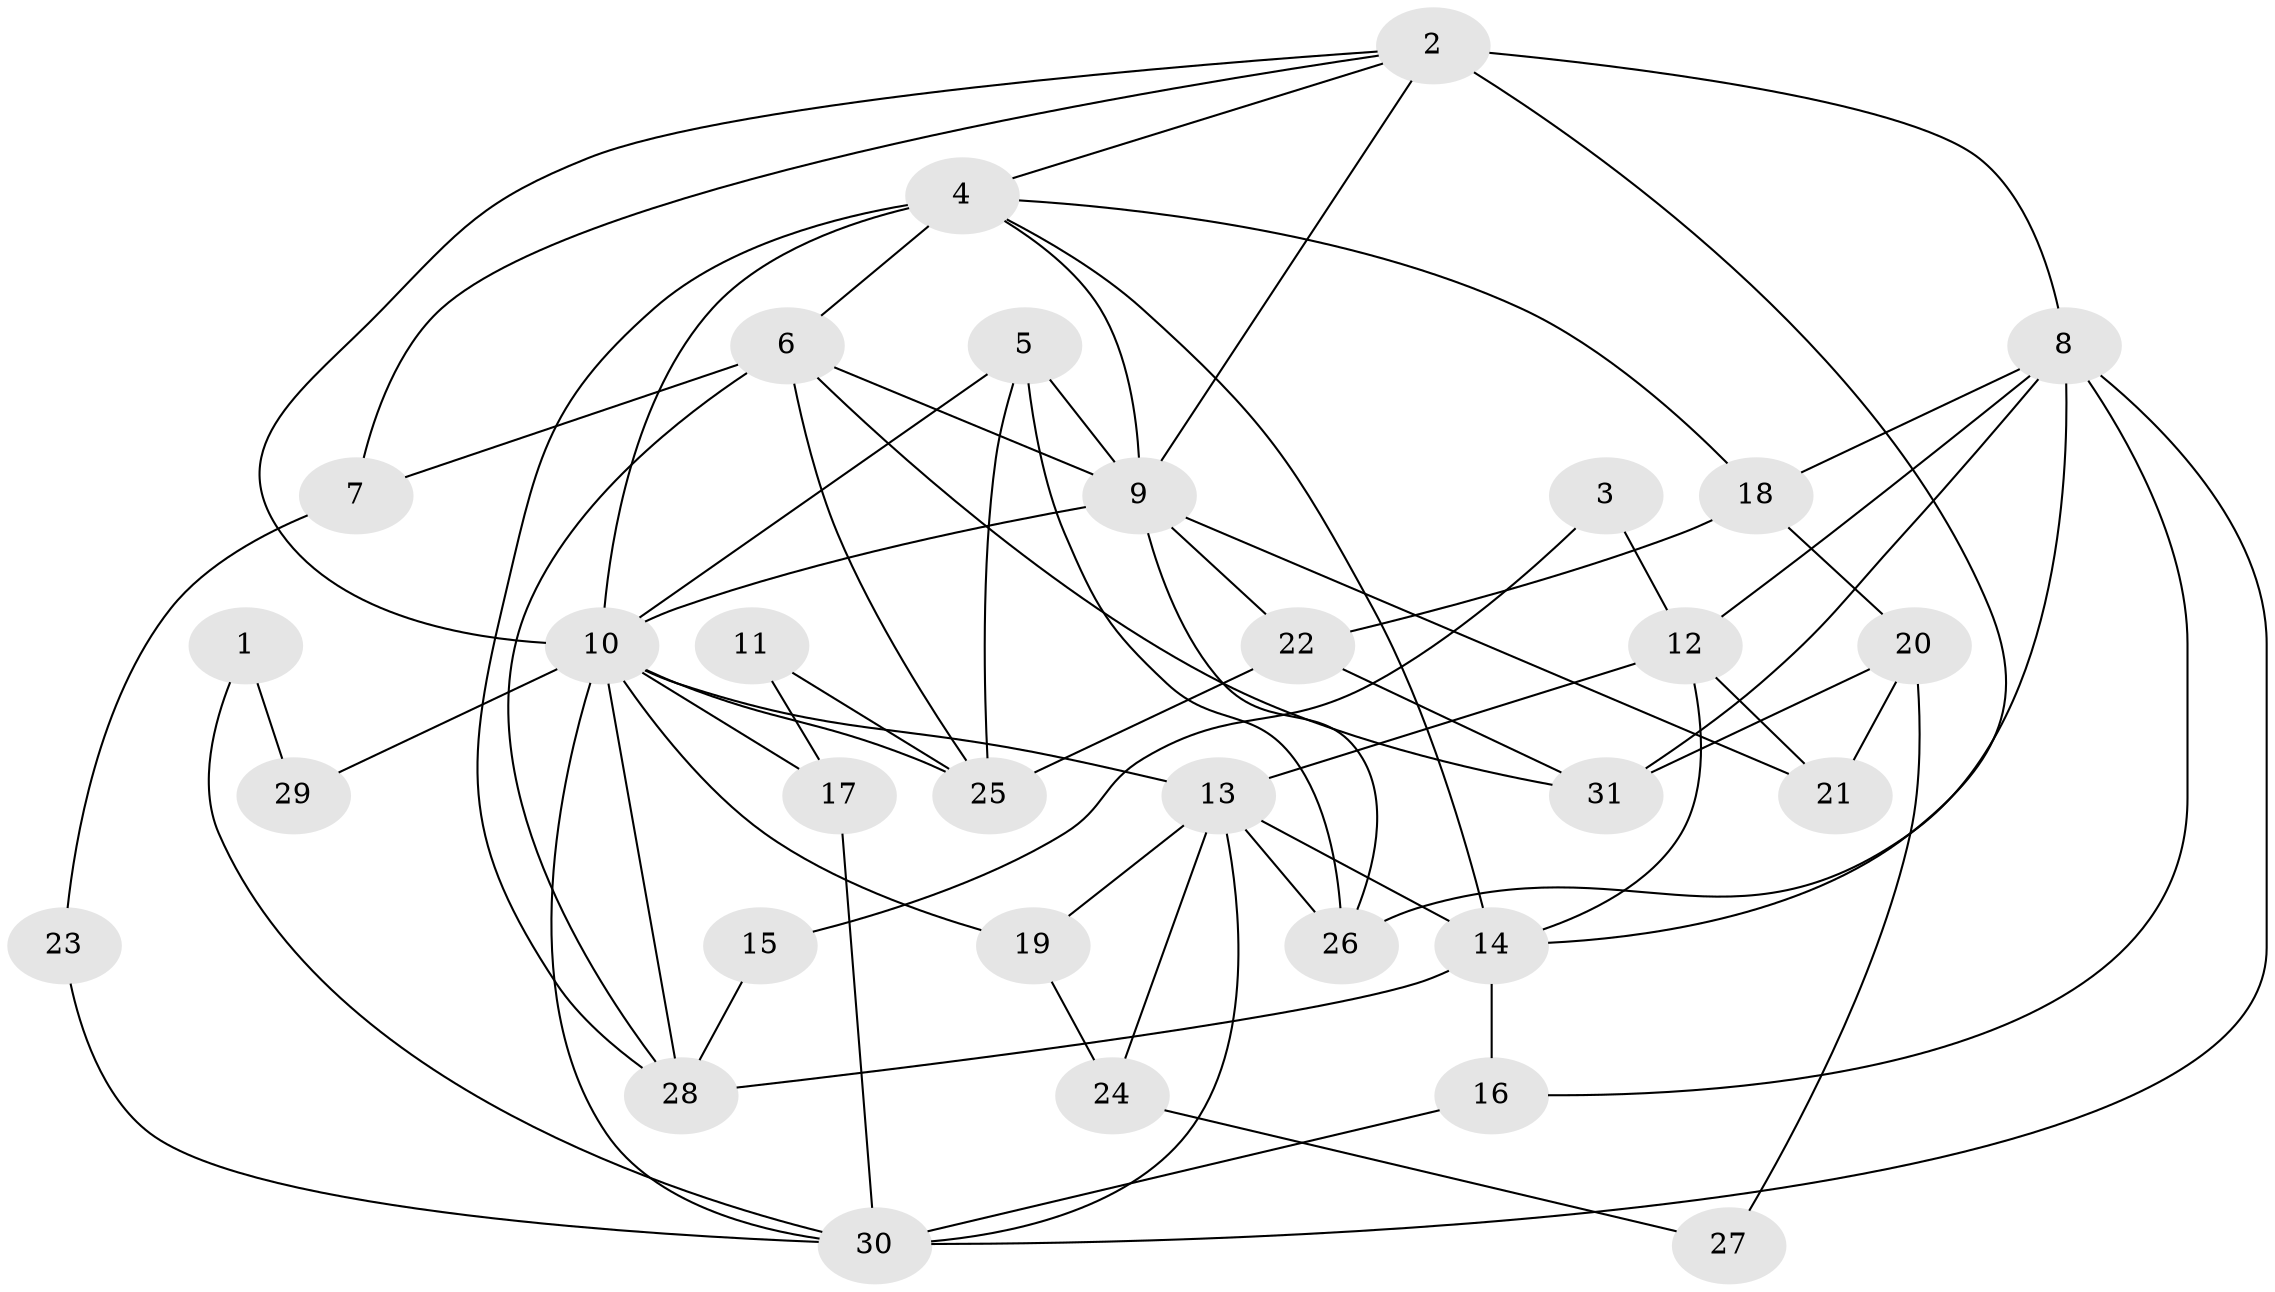 // original degree distribution, {2: 0.09803921568627451, 4: 0.37254901960784315, 3: 0.2549019607843137, 5: 0.17647058823529413, 9: 0.0196078431372549, 6: 0.058823529411764705, 7: 0.0196078431372549}
// Generated by graph-tools (version 1.1) at 2025/51/03/04/25 22:51:22]
// undirected, 31 vertices, 68 edges
graph export_dot {
  node [color=gray90,style=filled];
  1;
  2;
  3;
  4;
  5;
  6;
  7;
  8;
  9;
  10;
  11;
  12;
  13;
  14;
  15;
  16;
  17;
  18;
  19;
  20;
  21;
  22;
  23;
  24;
  25;
  26;
  27;
  28;
  29;
  30;
  31;
  1 -- 29 [weight=1.0];
  1 -- 30 [weight=1.0];
  2 -- 4 [weight=1.0];
  2 -- 7 [weight=1.0];
  2 -- 8 [weight=1.0];
  2 -- 9 [weight=1.0];
  2 -- 10 [weight=1.0];
  2 -- 14 [weight=1.0];
  3 -- 12 [weight=1.0];
  3 -- 15 [weight=1.0];
  4 -- 6 [weight=2.0];
  4 -- 9 [weight=1.0];
  4 -- 10 [weight=2.0];
  4 -- 14 [weight=2.0];
  4 -- 18 [weight=1.0];
  4 -- 28 [weight=1.0];
  5 -- 9 [weight=3.0];
  5 -- 10 [weight=1.0];
  5 -- 25 [weight=2.0];
  5 -- 26 [weight=1.0];
  6 -- 7 [weight=2.0];
  6 -- 9 [weight=1.0];
  6 -- 25 [weight=1.0];
  6 -- 28 [weight=1.0];
  6 -- 31 [weight=1.0];
  7 -- 23 [weight=1.0];
  8 -- 12 [weight=1.0];
  8 -- 16 [weight=1.0];
  8 -- 18 [weight=1.0];
  8 -- 26 [weight=1.0];
  8 -- 30 [weight=1.0];
  8 -- 31 [weight=1.0];
  9 -- 10 [weight=1.0];
  9 -- 21 [weight=1.0];
  9 -- 22 [weight=1.0];
  9 -- 26 [weight=1.0];
  10 -- 13 [weight=1.0];
  10 -- 17 [weight=1.0];
  10 -- 19 [weight=1.0];
  10 -- 25 [weight=1.0];
  10 -- 28 [weight=2.0];
  10 -- 29 [weight=2.0];
  10 -- 30 [weight=1.0];
  11 -- 17 [weight=1.0];
  11 -- 25 [weight=1.0];
  12 -- 13 [weight=1.0];
  12 -- 14 [weight=1.0];
  12 -- 21 [weight=1.0];
  13 -- 14 [weight=1.0];
  13 -- 19 [weight=2.0];
  13 -- 24 [weight=1.0];
  13 -- 26 [weight=1.0];
  13 -- 30 [weight=1.0];
  14 -- 16 [weight=1.0];
  14 -- 28 [weight=1.0];
  15 -- 28 [weight=1.0];
  16 -- 30 [weight=1.0];
  17 -- 30 [weight=1.0];
  18 -- 20 [weight=1.0];
  18 -- 22 [weight=1.0];
  19 -- 24 [weight=1.0];
  20 -- 21 [weight=1.0];
  20 -- 27 [weight=1.0];
  20 -- 31 [weight=1.0];
  22 -- 25 [weight=1.0];
  22 -- 31 [weight=1.0];
  23 -- 30 [weight=1.0];
  24 -- 27 [weight=1.0];
}
